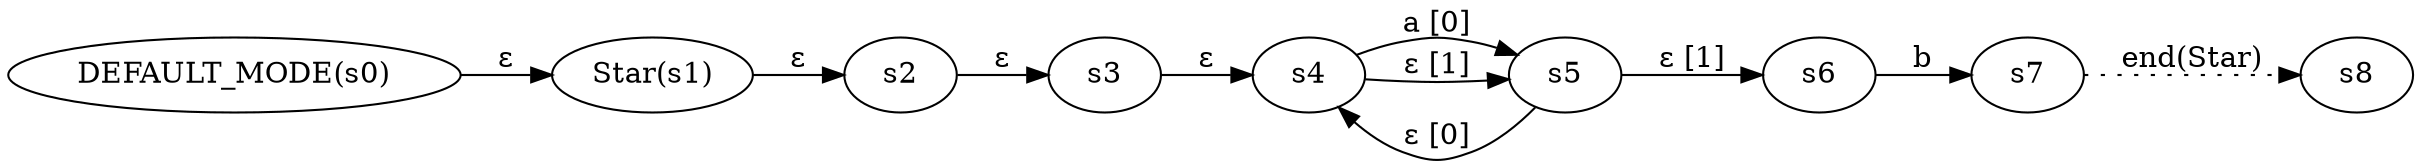 digraph ATN {
  rankdir=LR;

  "DEFAULT_MODE(s0)" -> "Star(s1)" [label=ε]
  "Star(s1)" -> s2 [label=ε]
  s2 -> s3 [label=ε]
  s3 -> s4 [label=ε]
  s4 -> s5 [label="a [0]"]
  s5 -> s4 [label="ε [0]"]
  s5 -> s6 [label="ε [1]"]
  s6 -> s7 [label=b]
  s7 -> s8 [label="end(Star)", style=dotted]
  s4 -> s5 [label="ε [1]"]
}